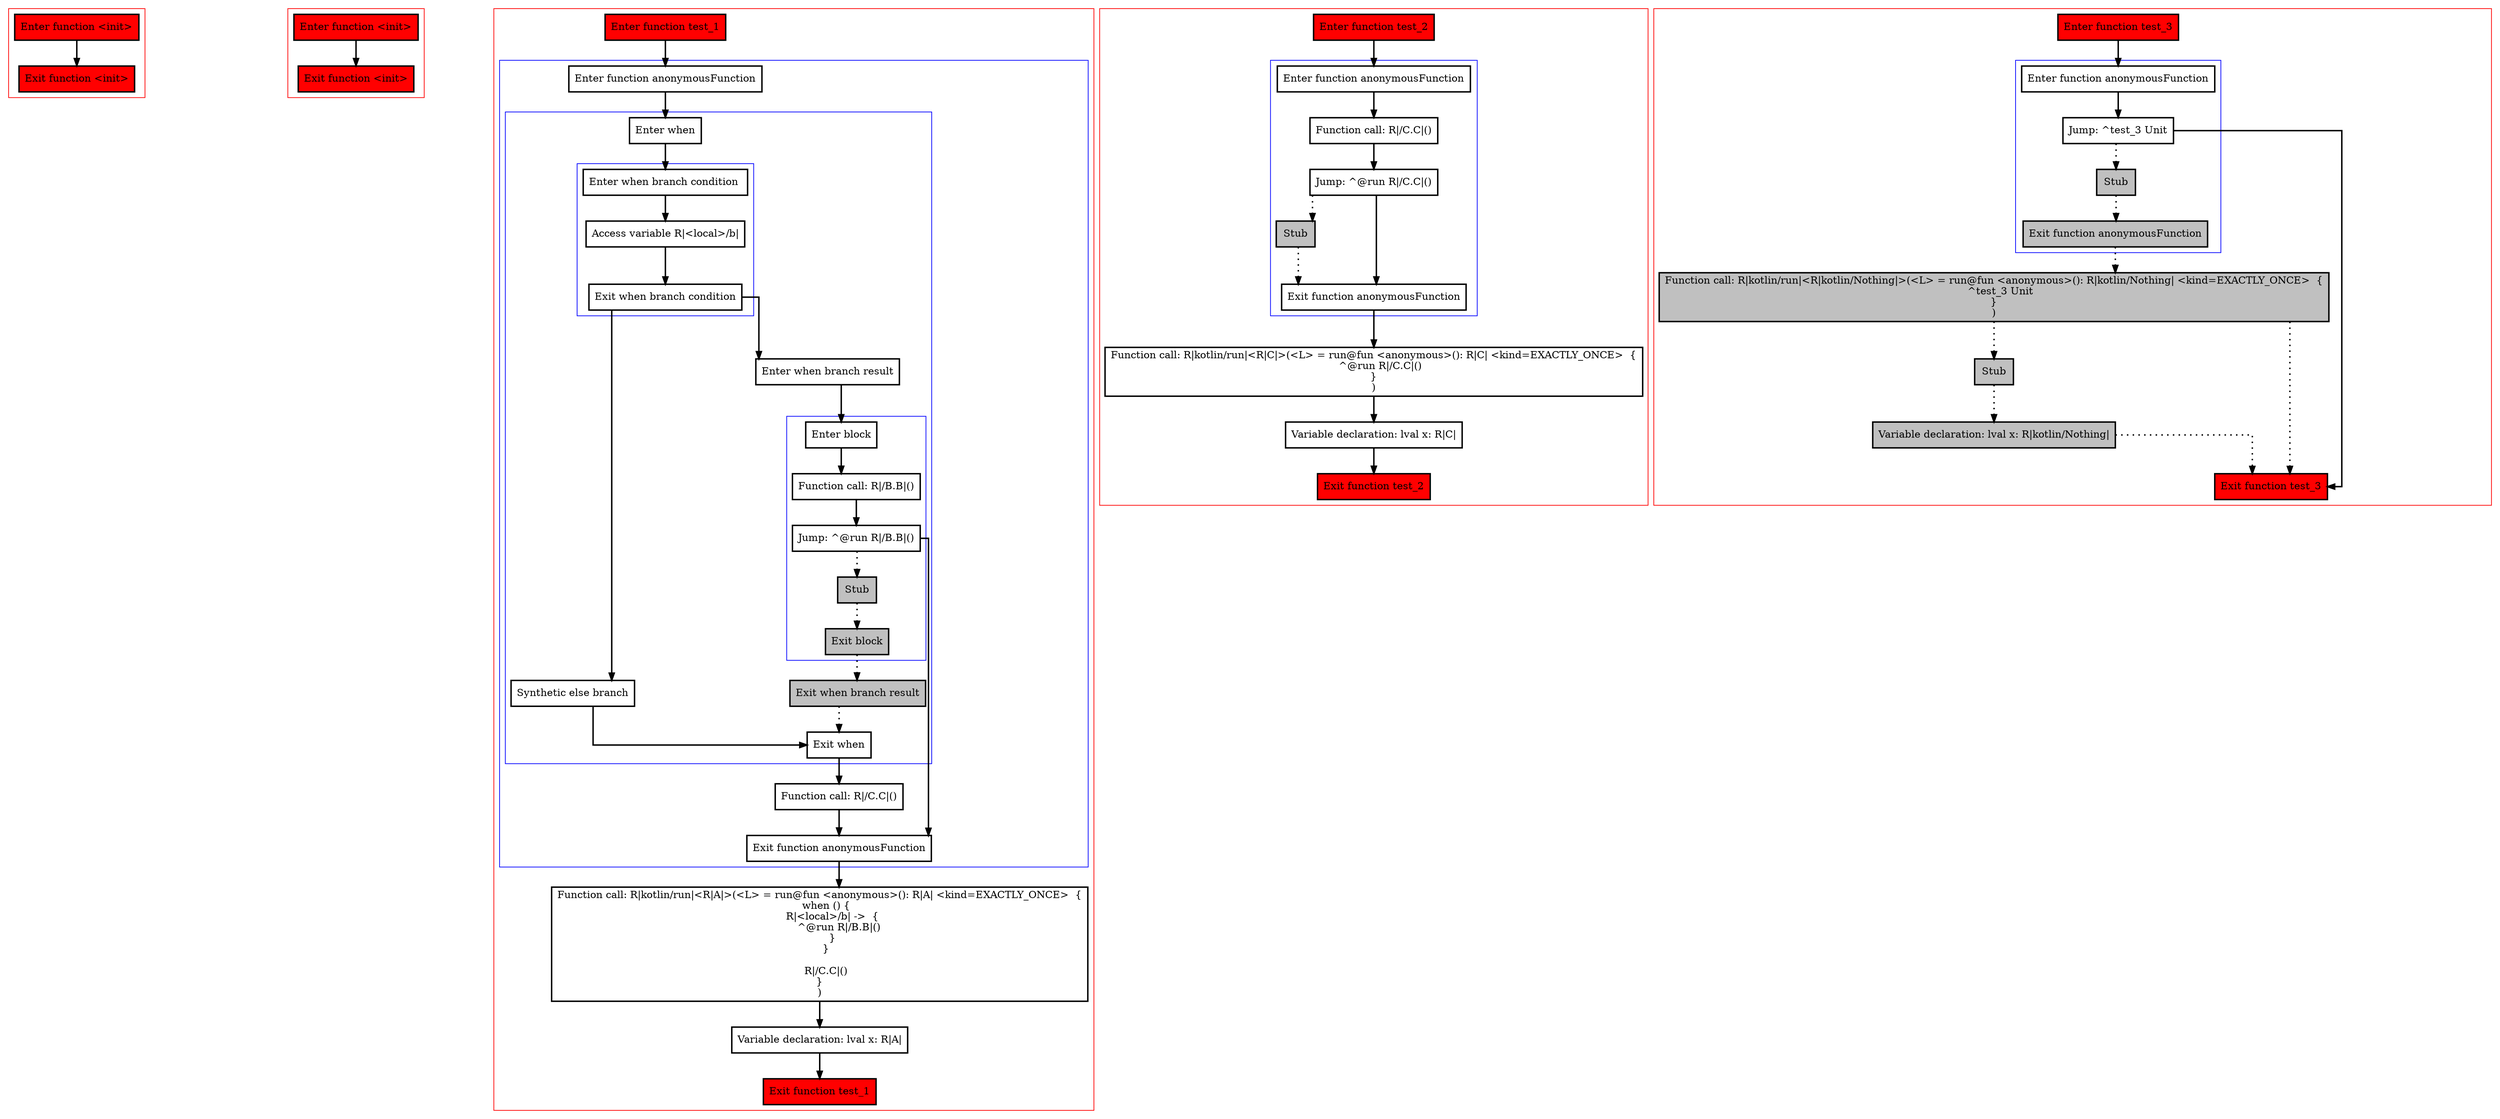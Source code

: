digraph returnValuesFromLambda_kt {
  graph [splines=ortho nodesep=3]
  node [shape=box penwidth=2]
  edge [penwidth=2]

  subgraph cluster_0 {
    color=red
    0 [label="Enter function <init>" style="filled" fillcolor=red];
    1 [label="Exit function <init>" style="filled" fillcolor=red];
  }

  0 -> {1};

  subgraph cluster_1 {
    color=red
    2 [label="Enter function <init>" style="filled" fillcolor=red];
    3 [label="Exit function <init>" style="filled" fillcolor=red];
  }

  2 -> {3};

  subgraph cluster_2 {
    color=red
    4 [label="Enter function test_1" style="filled" fillcolor=red];
    subgraph cluster_3 {
      color=blue
      5 [label="Enter function anonymousFunction"];
      subgraph cluster_4 {
        color=blue
        6 [label="Enter when"];
        subgraph cluster_5 {
          color=blue
          7 [label="Enter when branch condition "];
          8 [label="Access variable R|<local>/b|"];
          9 [label="Exit when branch condition"];
        }
        10 [label="Synthetic else branch"];
        11 [label="Enter when branch result"];
        subgraph cluster_6 {
          color=blue
          12 [label="Enter block"];
          13 [label="Function call: R|/B.B|()"];
          14 [label="Jump: ^@run R|/B.B|()"];
          15 [label="Stub" style="filled" fillcolor=gray];
          16 [label="Exit block" style="filled" fillcolor=gray];
        }
        17 [label="Exit when branch result" style="filled" fillcolor=gray];
        18 [label="Exit when"];
      }
      19 [label="Function call: R|/C.C|()"];
      20 [label="Exit function anonymousFunction"];
    }
    21 [label="Function call: R|kotlin/run|<R|A|>(<L> = run@fun <anonymous>(): R|A| <kind=EXACTLY_ONCE>  {
    when () {
        R|<local>/b| ->  {
            ^@run R|/B.B|()
        }
    }

    R|/C.C|()
}
)"];
    22 [label="Variable declaration: lval x: R|A|"];
    23 [label="Exit function test_1" style="filled" fillcolor=red];
  }

  4 -> {5};
  5 -> {6};
  6 -> {7};
  7 -> {8};
  8 -> {9};
  9 -> {11 10};
  10 -> {18};
  11 -> {12};
  12 -> {13};
  13 -> {14};
  14 -> {20};
  14 -> {15} [style=dotted];
  15 -> {16} [style=dotted];
  16 -> {17} [style=dotted];
  17 -> {18} [style=dotted];
  18 -> {19};
  19 -> {20};
  20 -> {21};
  21 -> {22};
  22 -> {23};

  subgraph cluster_7 {
    color=red
    24 [label="Enter function test_2" style="filled" fillcolor=red];
    subgraph cluster_8 {
      color=blue
      25 [label="Enter function anonymousFunction"];
      26 [label="Function call: R|/C.C|()"];
      27 [label="Jump: ^@run R|/C.C|()"];
      28 [label="Stub" style="filled" fillcolor=gray];
      29 [label="Exit function anonymousFunction"];
    }
    30 [label="Function call: R|kotlin/run|<R|C|>(<L> = run@fun <anonymous>(): R|C| <kind=EXACTLY_ONCE>  {
    ^@run R|/C.C|()
}
)"];
    31 [label="Variable declaration: lval x: R|C|"];
    32 [label="Exit function test_2" style="filled" fillcolor=red];
  }

  24 -> {25};
  25 -> {26};
  26 -> {27};
  27 -> {29};
  27 -> {28} [style=dotted];
  28 -> {29} [style=dotted];
  29 -> {30};
  30 -> {31};
  31 -> {32};

  subgraph cluster_9 {
    color=red
    33 [label="Enter function test_3" style="filled" fillcolor=red];
    subgraph cluster_10 {
      color=blue
      34 [label="Enter function anonymousFunction"];
      35 [label="Jump: ^test_3 Unit"];
      36 [label="Stub" style="filled" fillcolor=gray];
      37 [label="Exit function anonymousFunction" style="filled" fillcolor=gray];
    }
    38 [label="Function call: R|kotlin/run|<R|kotlin/Nothing|>(<L> = run@fun <anonymous>(): R|kotlin/Nothing| <kind=EXACTLY_ONCE>  {
    ^test_3 Unit
}
)" style="filled" fillcolor=gray];
    39 [label="Stub" style="filled" fillcolor=gray];
    40 [label="Variable declaration: lval x: R|kotlin/Nothing|" style="filled" fillcolor=gray];
    41 [label="Exit function test_3" style="filled" fillcolor=red];
  }

  33 -> {34};
  34 -> {35};
  35 -> {41};
  35 -> {36} [style=dotted];
  36 -> {37} [style=dotted];
  37 -> {38} [style=dotted];
  38 -> {41 39} [style=dotted];
  39 -> {40} [style=dotted];
  40 -> {41} [style=dotted];

}
